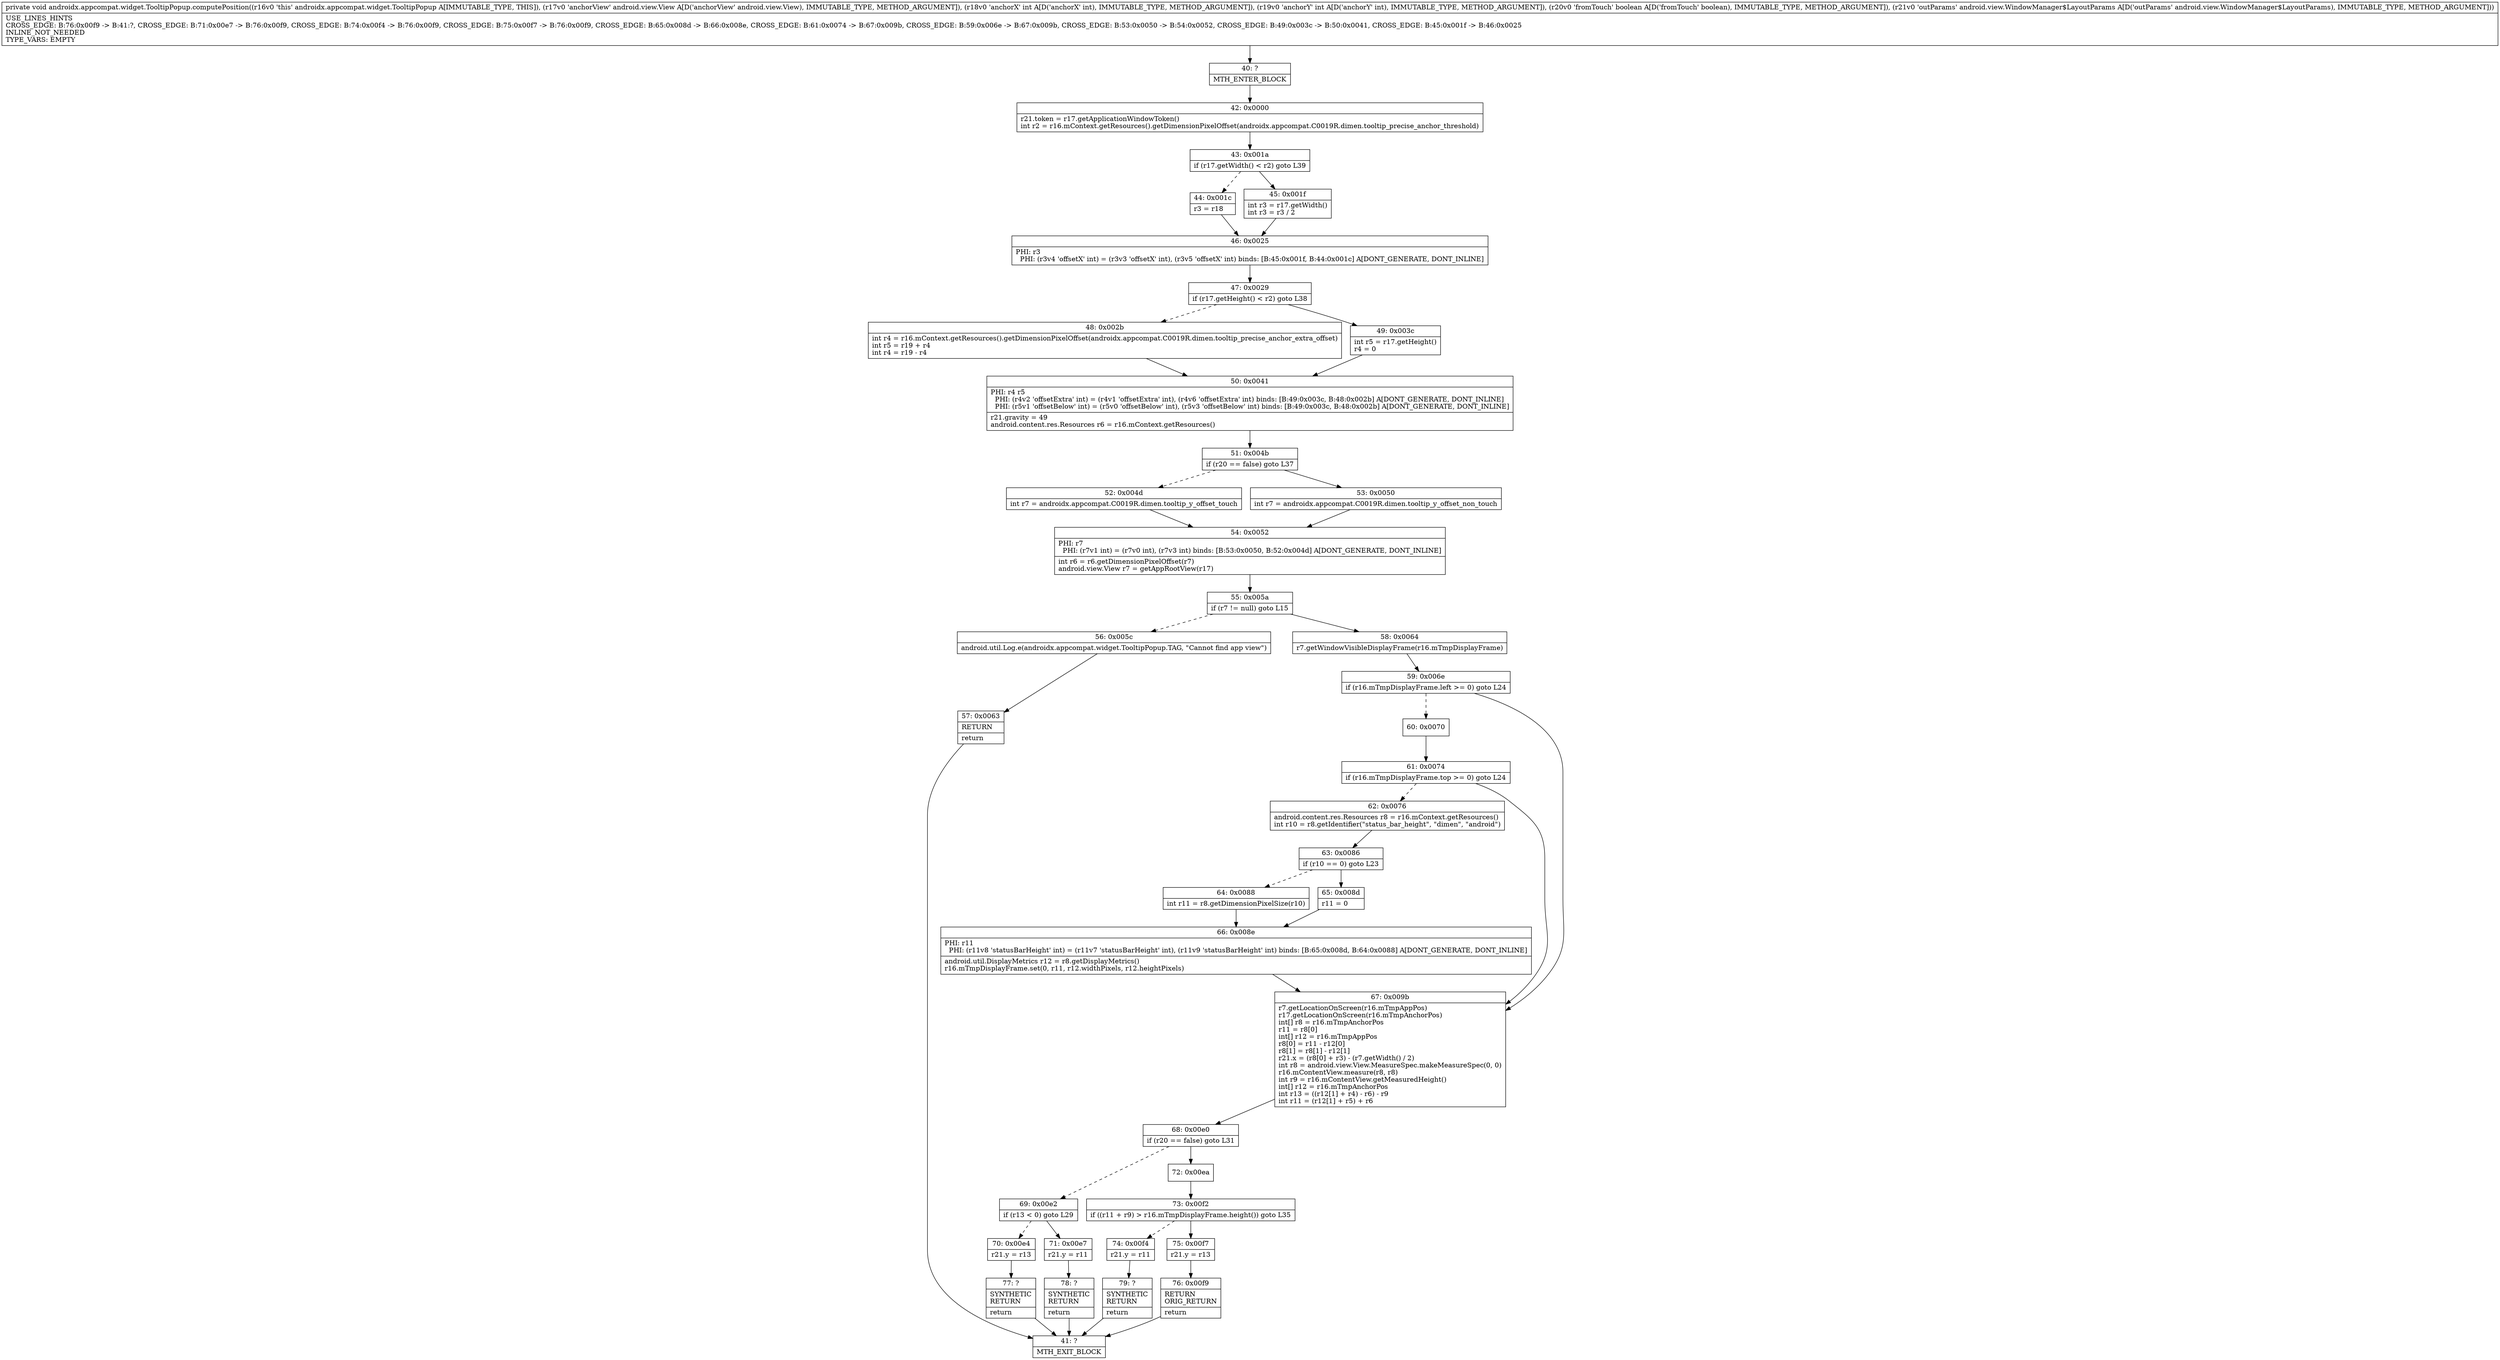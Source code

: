 digraph "CFG forandroidx.appcompat.widget.TooltipPopup.computePosition(Landroid\/view\/View;IIZLandroid\/view\/WindowManager$LayoutParams;)V" {
Node_40 [shape=record,label="{40\:\ ?|MTH_ENTER_BLOCK\l}"];
Node_42 [shape=record,label="{42\:\ 0x0000|r21.token = r17.getApplicationWindowToken()\lint r2 = r16.mContext.getResources().getDimensionPixelOffset(androidx.appcompat.C0019R.dimen.tooltip_precise_anchor_threshold)\l}"];
Node_43 [shape=record,label="{43\:\ 0x001a|if (r17.getWidth() \< r2) goto L39\l}"];
Node_44 [shape=record,label="{44\:\ 0x001c|r3 = r18\l}"];
Node_46 [shape=record,label="{46\:\ 0x0025|PHI: r3 \l  PHI: (r3v4 'offsetX' int) = (r3v3 'offsetX' int), (r3v5 'offsetX' int) binds: [B:45:0x001f, B:44:0x001c] A[DONT_GENERATE, DONT_INLINE]\l}"];
Node_47 [shape=record,label="{47\:\ 0x0029|if (r17.getHeight() \< r2) goto L38\l}"];
Node_48 [shape=record,label="{48\:\ 0x002b|int r4 = r16.mContext.getResources().getDimensionPixelOffset(androidx.appcompat.C0019R.dimen.tooltip_precise_anchor_extra_offset)\lint r5 = r19 + r4\lint r4 = r19 \- r4\l}"];
Node_50 [shape=record,label="{50\:\ 0x0041|PHI: r4 r5 \l  PHI: (r4v2 'offsetExtra' int) = (r4v1 'offsetExtra' int), (r4v6 'offsetExtra' int) binds: [B:49:0x003c, B:48:0x002b] A[DONT_GENERATE, DONT_INLINE]\l  PHI: (r5v1 'offsetBelow' int) = (r5v0 'offsetBelow' int), (r5v3 'offsetBelow' int) binds: [B:49:0x003c, B:48:0x002b] A[DONT_GENERATE, DONT_INLINE]\l|r21.gravity = 49\landroid.content.res.Resources r6 = r16.mContext.getResources()\l}"];
Node_51 [shape=record,label="{51\:\ 0x004b|if (r20 == false) goto L37\l}"];
Node_52 [shape=record,label="{52\:\ 0x004d|int r7 = androidx.appcompat.C0019R.dimen.tooltip_y_offset_touch\l}"];
Node_54 [shape=record,label="{54\:\ 0x0052|PHI: r7 \l  PHI: (r7v1 int) = (r7v0 int), (r7v3 int) binds: [B:53:0x0050, B:52:0x004d] A[DONT_GENERATE, DONT_INLINE]\l|int r6 = r6.getDimensionPixelOffset(r7)\landroid.view.View r7 = getAppRootView(r17)\l}"];
Node_55 [shape=record,label="{55\:\ 0x005a|if (r7 != null) goto L15\l}"];
Node_56 [shape=record,label="{56\:\ 0x005c|android.util.Log.e(androidx.appcompat.widget.TooltipPopup.TAG, \"Cannot find app view\")\l}"];
Node_57 [shape=record,label="{57\:\ 0x0063|RETURN\l|return\l}"];
Node_41 [shape=record,label="{41\:\ ?|MTH_EXIT_BLOCK\l}"];
Node_58 [shape=record,label="{58\:\ 0x0064|r7.getWindowVisibleDisplayFrame(r16.mTmpDisplayFrame)\l}"];
Node_59 [shape=record,label="{59\:\ 0x006e|if (r16.mTmpDisplayFrame.left \>= 0) goto L24\l}"];
Node_60 [shape=record,label="{60\:\ 0x0070}"];
Node_61 [shape=record,label="{61\:\ 0x0074|if (r16.mTmpDisplayFrame.top \>= 0) goto L24\l}"];
Node_62 [shape=record,label="{62\:\ 0x0076|android.content.res.Resources r8 = r16.mContext.getResources()\lint r10 = r8.getIdentifier(\"status_bar_height\", \"dimen\", \"android\")\l}"];
Node_63 [shape=record,label="{63\:\ 0x0086|if (r10 == 0) goto L23\l}"];
Node_64 [shape=record,label="{64\:\ 0x0088|int r11 = r8.getDimensionPixelSize(r10)\l}"];
Node_66 [shape=record,label="{66\:\ 0x008e|PHI: r11 \l  PHI: (r11v8 'statusBarHeight' int) = (r11v7 'statusBarHeight' int), (r11v9 'statusBarHeight' int) binds: [B:65:0x008d, B:64:0x0088] A[DONT_GENERATE, DONT_INLINE]\l|android.util.DisplayMetrics r12 = r8.getDisplayMetrics()\lr16.mTmpDisplayFrame.set(0, r11, r12.widthPixels, r12.heightPixels)\l}"];
Node_65 [shape=record,label="{65\:\ 0x008d|r11 = 0\l}"];
Node_67 [shape=record,label="{67\:\ 0x009b|r7.getLocationOnScreen(r16.mTmpAppPos)\lr17.getLocationOnScreen(r16.mTmpAnchorPos)\lint[] r8 = r16.mTmpAnchorPos\lr11 = r8[0]\lint[] r12 = r16.mTmpAppPos\lr8[0] = r11 \- r12[0]\lr8[1] = r8[1] \- r12[1]\lr21.x = (r8[0] + r3) \- (r7.getWidth() \/ 2)\lint r8 = android.view.View.MeasureSpec.makeMeasureSpec(0, 0)\lr16.mContentView.measure(r8, r8)\lint r9 = r16.mContentView.getMeasuredHeight()\lint[] r12 = r16.mTmpAnchorPos\lint r13 = ((r12[1] + r4) \- r6) \- r9\lint r11 = (r12[1] + r5) + r6\l}"];
Node_68 [shape=record,label="{68\:\ 0x00e0|if (r20 == false) goto L31\l}"];
Node_69 [shape=record,label="{69\:\ 0x00e2|if (r13 \< 0) goto L29\l}"];
Node_70 [shape=record,label="{70\:\ 0x00e4|r21.y = r13\l}"];
Node_77 [shape=record,label="{77\:\ ?|SYNTHETIC\lRETURN\l|return\l}"];
Node_71 [shape=record,label="{71\:\ 0x00e7|r21.y = r11\l}"];
Node_78 [shape=record,label="{78\:\ ?|SYNTHETIC\lRETURN\l|return\l}"];
Node_72 [shape=record,label="{72\:\ 0x00ea}"];
Node_73 [shape=record,label="{73\:\ 0x00f2|if ((r11 + r9) \> r16.mTmpDisplayFrame.height()) goto L35\l}"];
Node_74 [shape=record,label="{74\:\ 0x00f4|r21.y = r11\l}"];
Node_79 [shape=record,label="{79\:\ ?|SYNTHETIC\lRETURN\l|return\l}"];
Node_75 [shape=record,label="{75\:\ 0x00f7|r21.y = r13\l}"];
Node_76 [shape=record,label="{76\:\ 0x00f9|RETURN\lORIG_RETURN\l|return\l}"];
Node_53 [shape=record,label="{53\:\ 0x0050|int r7 = androidx.appcompat.C0019R.dimen.tooltip_y_offset_non_touch\l}"];
Node_49 [shape=record,label="{49\:\ 0x003c|int r5 = r17.getHeight()\lr4 = 0\l}"];
Node_45 [shape=record,label="{45\:\ 0x001f|int r3 = r17.getWidth()\lint r3 = r3 \/ 2\l}"];
MethodNode[shape=record,label="{private void androidx.appcompat.widget.TooltipPopup.computePosition((r16v0 'this' androidx.appcompat.widget.TooltipPopup A[IMMUTABLE_TYPE, THIS]), (r17v0 'anchorView' android.view.View A[D('anchorView' android.view.View), IMMUTABLE_TYPE, METHOD_ARGUMENT]), (r18v0 'anchorX' int A[D('anchorX' int), IMMUTABLE_TYPE, METHOD_ARGUMENT]), (r19v0 'anchorY' int A[D('anchorY' int), IMMUTABLE_TYPE, METHOD_ARGUMENT]), (r20v0 'fromTouch' boolean A[D('fromTouch' boolean), IMMUTABLE_TYPE, METHOD_ARGUMENT]), (r21v0 'outParams' android.view.WindowManager$LayoutParams A[D('outParams' android.view.WindowManager$LayoutParams), IMMUTABLE_TYPE, METHOD_ARGUMENT]))  | USE_LINES_HINTS\lCROSS_EDGE: B:76:0x00f9 \-\> B:41:?, CROSS_EDGE: B:71:0x00e7 \-\> B:76:0x00f9, CROSS_EDGE: B:74:0x00f4 \-\> B:76:0x00f9, CROSS_EDGE: B:75:0x00f7 \-\> B:76:0x00f9, CROSS_EDGE: B:65:0x008d \-\> B:66:0x008e, CROSS_EDGE: B:61:0x0074 \-\> B:67:0x009b, CROSS_EDGE: B:59:0x006e \-\> B:67:0x009b, CROSS_EDGE: B:53:0x0050 \-\> B:54:0x0052, CROSS_EDGE: B:49:0x003c \-\> B:50:0x0041, CROSS_EDGE: B:45:0x001f \-\> B:46:0x0025\lINLINE_NOT_NEEDED\lTYPE_VARS: EMPTY\l}"];
MethodNode -> Node_40;Node_40 -> Node_42;
Node_42 -> Node_43;
Node_43 -> Node_44[style=dashed];
Node_43 -> Node_45;
Node_44 -> Node_46;
Node_46 -> Node_47;
Node_47 -> Node_48[style=dashed];
Node_47 -> Node_49;
Node_48 -> Node_50;
Node_50 -> Node_51;
Node_51 -> Node_52[style=dashed];
Node_51 -> Node_53;
Node_52 -> Node_54;
Node_54 -> Node_55;
Node_55 -> Node_56[style=dashed];
Node_55 -> Node_58;
Node_56 -> Node_57;
Node_57 -> Node_41;
Node_58 -> Node_59;
Node_59 -> Node_60[style=dashed];
Node_59 -> Node_67;
Node_60 -> Node_61;
Node_61 -> Node_62[style=dashed];
Node_61 -> Node_67;
Node_62 -> Node_63;
Node_63 -> Node_64[style=dashed];
Node_63 -> Node_65;
Node_64 -> Node_66;
Node_66 -> Node_67;
Node_65 -> Node_66;
Node_67 -> Node_68;
Node_68 -> Node_69[style=dashed];
Node_68 -> Node_72;
Node_69 -> Node_70[style=dashed];
Node_69 -> Node_71;
Node_70 -> Node_77;
Node_77 -> Node_41;
Node_71 -> Node_78;
Node_78 -> Node_41;
Node_72 -> Node_73;
Node_73 -> Node_74[style=dashed];
Node_73 -> Node_75;
Node_74 -> Node_79;
Node_79 -> Node_41;
Node_75 -> Node_76;
Node_76 -> Node_41;
Node_53 -> Node_54;
Node_49 -> Node_50;
Node_45 -> Node_46;
}

